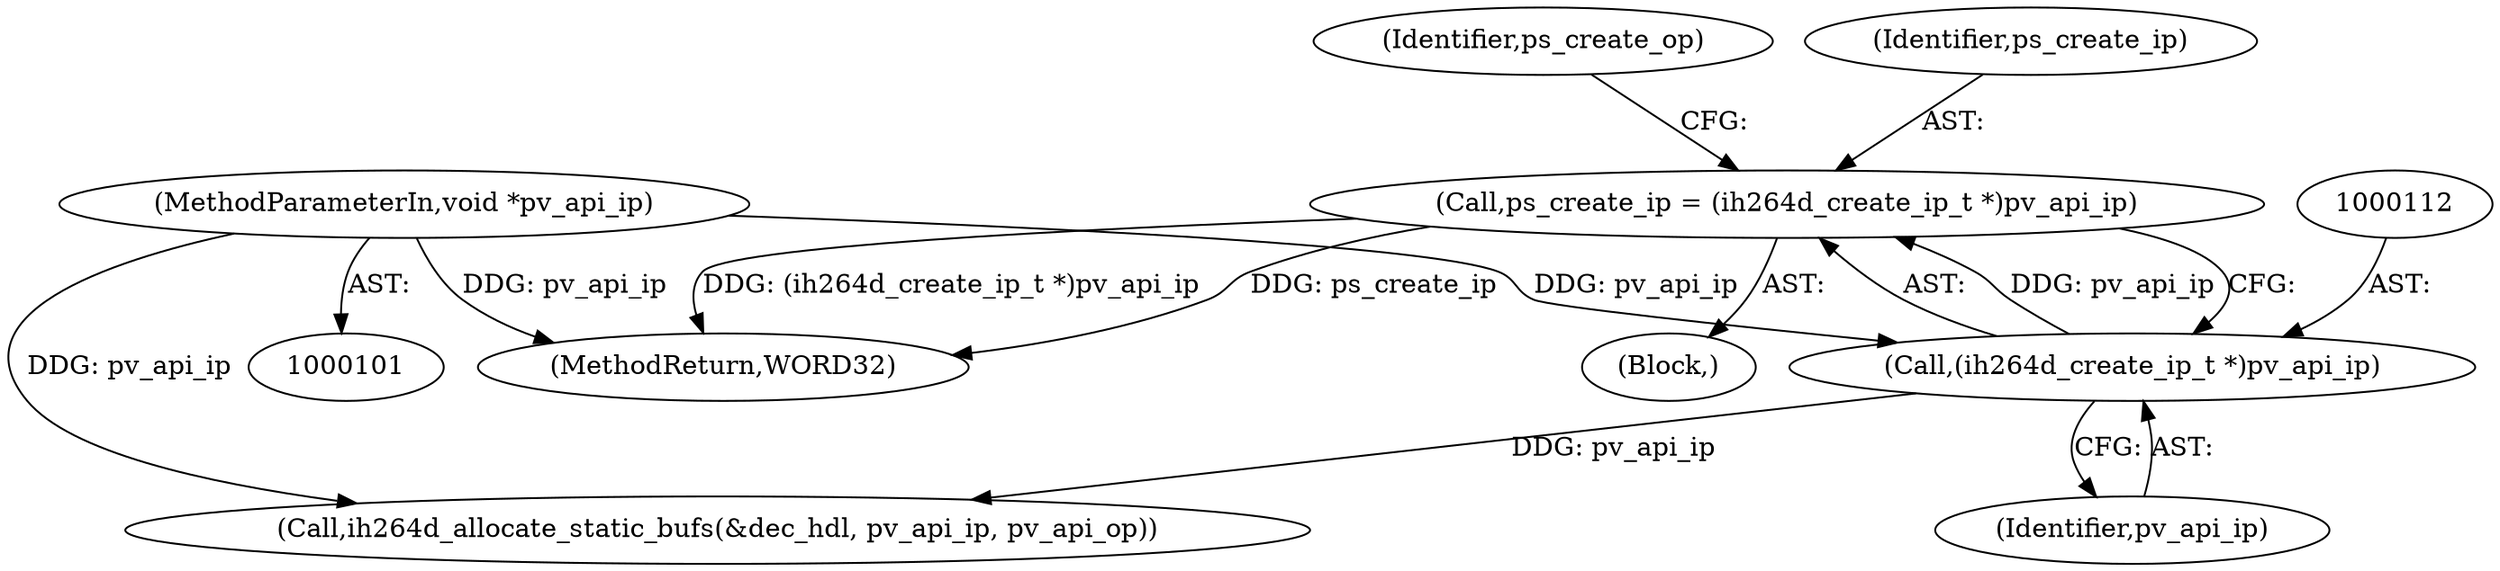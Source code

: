 digraph "0_Android_5acaa6fc86c73a750e5f4900c4e2d44bf22f683a@API" {
"1000109" [label="(Call,ps_create_ip = (ih264d_create_ip_t *)pv_api_ip)"];
"1000111" [label="(Call,(ih264d_create_ip_t *)pv_api_ip)"];
"1000103" [label="(MethodParameterIn,void *pv_api_ip)"];
"1000131" [label="(Call,ih264d_allocate_static_bufs(&dec_hdl, pv_api_ip, pv_api_op))"];
"1000115" [label="(Identifier,ps_create_op)"];
"1000110" [label="(Identifier,ps_create_ip)"];
"1000109" [label="(Call,ps_create_ip = (ih264d_create_ip_t *)pv_api_ip)"];
"1000111" [label="(Call,(ih264d_create_ip_t *)pv_api_ip)"];
"1000103" [label="(MethodParameterIn,void *pv_api_ip)"];
"1000113" [label="(Identifier,pv_api_ip)"];
"1000192" [label="(MethodReturn,WORD32)"];
"1000105" [label="(Block,)"];
"1000109" -> "1000105"  [label="AST: "];
"1000109" -> "1000111"  [label="CFG: "];
"1000110" -> "1000109"  [label="AST: "];
"1000111" -> "1000109"  [label="AST: "];
"1000115" -> "1000109"  [label="CFG: "];
"1000109" -> "1000192"  [label="DDG: ps_create_ip"];
"1000109" -> "1000192"  [label="DDG: (ih264d_create_ip_t *)pv_api_ip"];
"1000111" -> "1000109"  [label="DDG: pv_api_ip"];
"1000111" -> "1000113"  [label="CFG: "];
"1000112" -> "1000111"  [label="AST: "];
"1000113" -> "1000111"  [label="AST: "];
"1000103" -> "1000111"  [label="DDG: pv_api_ip"];
"1000111" -> "1000131"  [label="DDG: pv_api_ip"];
"1000103" -> "1000101"  [label="AST: "];
"1000103" -> "1000192"  [label="DDG: pv_api_ip"];
"1000103" -> "1000131"  [label="DDG: pv_api_ip"];
}
